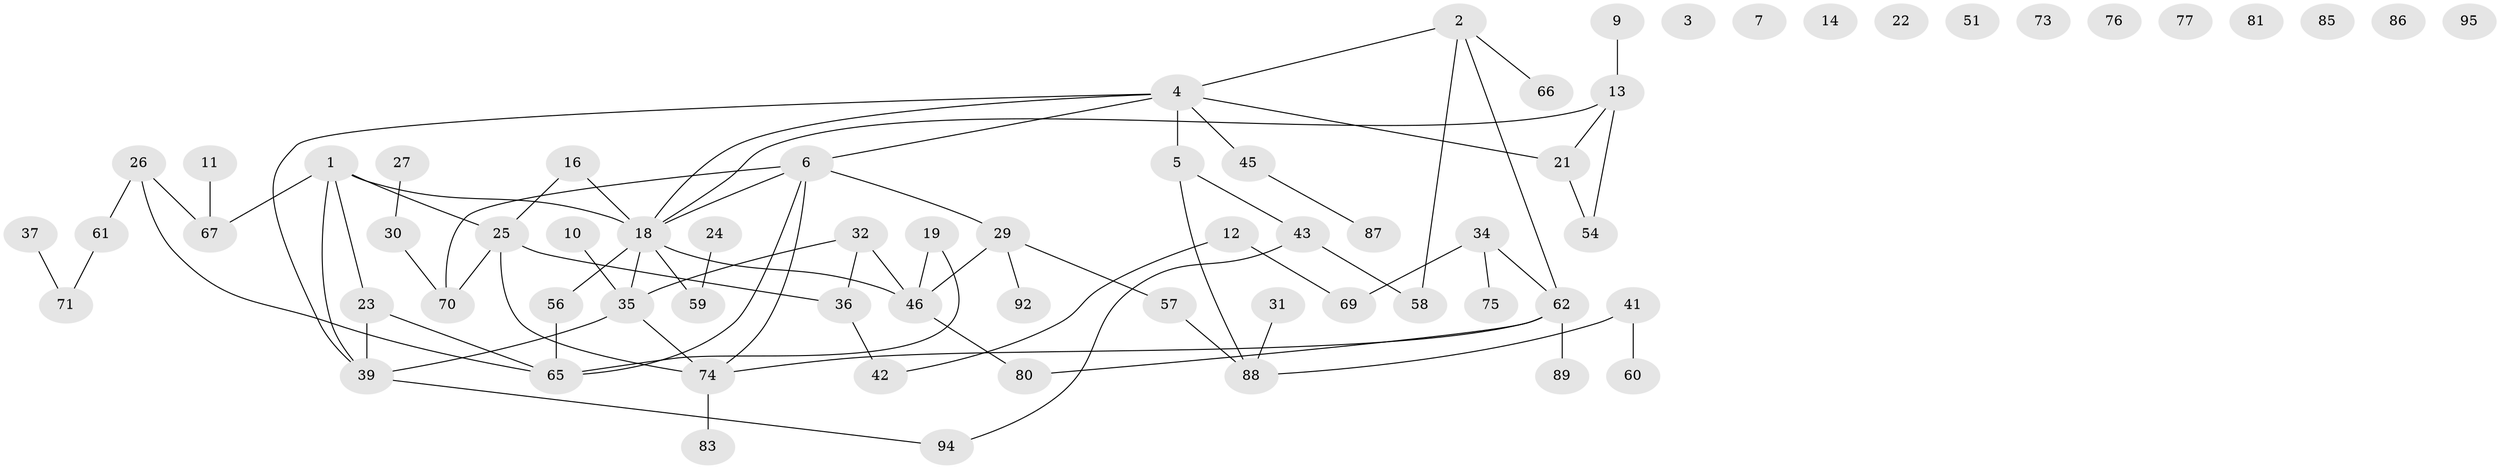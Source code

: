 // original degree distribution, {1: 0.24489795918367346, 3: 0.17346938775510204, 0: 0.11224489795918367, 2: 0.25510204081632654, 5: 0.09183673469387756, 4: 0.09183673469387756, 6: 0.030612244897959183}
// Generated by graph-tools (version 1.1) at 2025/16/03/04/25 18:16:36]
// undirected, 68 vertices, 78 edges
graph export_dot {
graph [start="1"]
  node [color=gray90,style=filled];
  1 [super="+52"];
  2 [super="+15"];
  3;
  4 [super="+93+84"];
  5 [super="+17"];
  6 [super="+8"];
  7 [super="+82"];
  9;
  10;
  11 [super="+55"];
  12;
  13 [super="+38"];
  14;
  16;
  18 [super="+33+91+50+20"];
  19;
  21 [super="+64+63"];
  22;
  23 [super="+40"];
  24;
  25 [super="+28"];
  26 [super="+79"];
  27;
  29 [super="+47+49"];
  30;
  31;
  32;
  34 [super="+98"];
  35;
  36;
  37;
  39 [super="+68"];
  41 [super="+72"];
  42;
  43 [super="+44"];
  45;
  46 [super="+53"];
  51;
  54;
  56;
  57;
  58;
  59;
  60;
  61;
  62;
  65;
  66;
  67;
  69;
  70;
  71;
  73;
  74;
  75;
  76;
  77;
  80;
  81;
  83;
  85;
  86;
  87;
  88 [super="+90"];
  89;
  92 [super="+97"];
  94;
  95;
  1 -- 67;
  1 -- 25;
  1 -- 18;
  1 -- 39;
  1 -- 23;
  2 -- 58;
  2 -- 62;
  2 -- 4;
  2 -- 66;
  4 -- 21;
  4 -- 45 [weight=2];
  4 -- 18 [weight=2];
  4 -- 5;
  4 -- 39;
  4 -- 6;
  5 -- 88;
  5 -- 43;
  6 -- 29 [weight=2];
  6 -- 70;
  6 -- 74;
  6 -- 65;
  6 -- 18;
  9 -- 13;
  10 -- 35;
  11 -- 67;
  12 -- 42;
  12 -- 69;
  13 -- 54;
  13 -- 21;
  13 -- 18;
  16 -- 25;
  16 -- 18;
  18 -- 56;
  18 -- 59;
  18 -- 35 [weight=2];
  18 -- 46;
  19 -- 65;
  19 -- 46;
  21 -- 54;
  23 -- 39;
  23 -- 65;
  24 -- 59;
  25 -- 70;
  25 -- 74;
  25 -- 36;
  26 -- 65;
  26 -- 67;
  26 -- 61;
  27 -- 30;
  29 -- 57;
  29 -- 92;
  29 -- 46;
  30 -- 70;
  31 -- 88;
  32 -- 35;
  32 -- 36;
  32 -- 46;
  34 -- 75;
  34 -- 69;
  34 -- 62;
  35 -- 74;
  35 -- 39;
  36 -- 42;
  37 -- 71;
  39 -- 94;
  41 -- 88;
  41 -- 60;
  43 -- 58;
  43 -- 94;
  45 -- 87;
  46 -- 80;
  56 -- 65;
  57 -- 88;
  61 -- 71;
  62 -- 74;
  62 -- 80;
  62 -- 89;
  74 -- 83;
}
